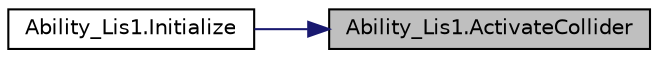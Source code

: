 digraph "Ability_Lis1.ActivateCollider"
{
 // INTERACTIVE_SVG=YES
 // LATEX_PDF_SIZE
  edge [fontname="Helvetica",fontsize="10",labelfontname="Helvetica",labelfontsize="10"];
  node [fontname="Helvetica",fontsize="10",shape=record];
  rankdir="RL";
  Node1 [label="Ability_Lis1.ActivateCollider",height=0.2,width=0.4,color="black", fillcolor="grey75", style="filled", fontcolor="black",tooltip=" "];
  Node1 -> Node2 [dir="back",color="midnightblue",fontsize="10",style="solid",fontname="Helvetica"];
  Node2 [label="Ability_Lis1.Initialize",height=0.2,width=0.4,color="black", fillcolor="white", style="filled",URL="$class_ability___lis1.html#a371b24888853ef1cc908b244f3c1b15c",tooltip=" "];
}
